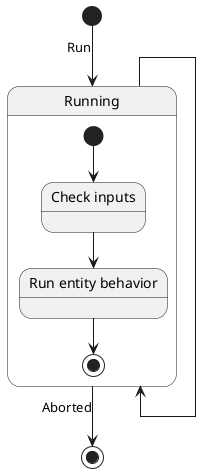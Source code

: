 @startuml

skinparam linetype ortho

state Running {
	state "Check inputs" as Check_inputs
	state "Run entity behavior" as Run_entity_behavior

	[*] --> Check_inputs
	Check_inputs --> Run_entity_behavior
	Run_entity_behavior --> [*]
}

[*] --> Running : Run
Running --> Running
Running --> [*] : Aborted

@enduml
